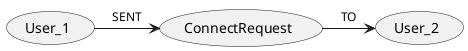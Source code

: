 @startuml

skinparam objectArrowFontSize 12

(User_1)
(User_2)
(ConnectRequest)

User_1->ConnectRequest:SENT
ConnectRequest->User_2:TO
@enduml